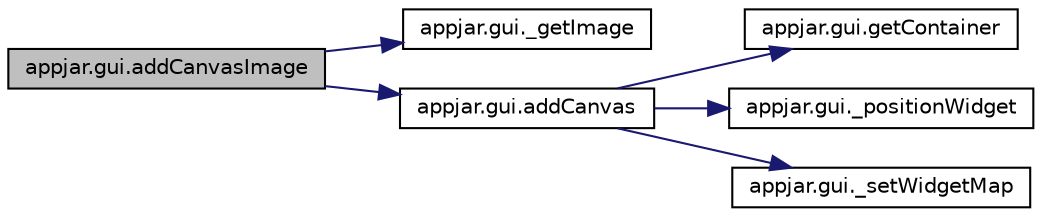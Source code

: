 digraph "appjar.gui.addCanvasImage"
{
  edge [fontname="Helvetica",fontsize="10",labelfontname="Helvetica",labelfontsize="10"];
  node [fontname="Helvetica",fontsize="10",shape=record];
  rankdir="LR";
  Node120 [label="appjar.gui.addCanvasImage",height=0.2,width=0.4,color="black", fillcolor="grey75", style="filled", fontcolor="black"];
  Node120 -> Node121 [color="midnightblue",fontsize="10",style="solid",fontname="Helvetica"];
  Node121 [label="appjar.gui._getImage",height=0.2,width=0.4,color="black", fillcolor="white", style="filled",URL="$classappjar_1_1gui.html#a8890a622d0e8ab681b20883f4c7512cf"];
  Node120 -> Node122 [color="midnightblue",fontsize="10",style="solid",fontname="Helvetica"];
  Node122 [label="appjar.gui.addCanvas",height=0.2,width=0.4,color="black", fillcolor="white", style="filled",URL="$classappjar_1_1gui.html#a9a246e214fb1afe00e39db46b935fd9e",tooltip="FUNCTIONS for canvas. "];
  Node122 -> Node123 [color="midnightblue",fontsize="10",style="solid",fontname="Helvetica"];
  Node123 [label="appjar.gui.getContainer",height=0.2,width=0.4,color="black", fillcolor="white", style="filled",URL="$classappjar_1_1gui.html#a2e8ea27bae5f6758257be218c8279b56"];
  Node122 -> Node124 [color="midnightblue",fontsize="10",style="solid",fontname="Helvetica"];
  Node124 [label="appjar.gui._positionWidget",height=0.2,width=0.4,color="black", fillcolor="white", style="filled",URL="$classappjar_1_1gui.html#a073b1298767aeb92dd77b77cb6000e8c"];
  Node122 -> Node125 [color="midnightblue",fontsize="10",style="solid",fontname="Helvetica"];
  Node125 [label="appjar.gui._setWidgetMap",height=0.2,width=0.4,color="black", fillcolor="white", style="filled",URL="$classappjar_1_1gui.html#a7e41676030fec0239ed71f19478f9faf"];
}
